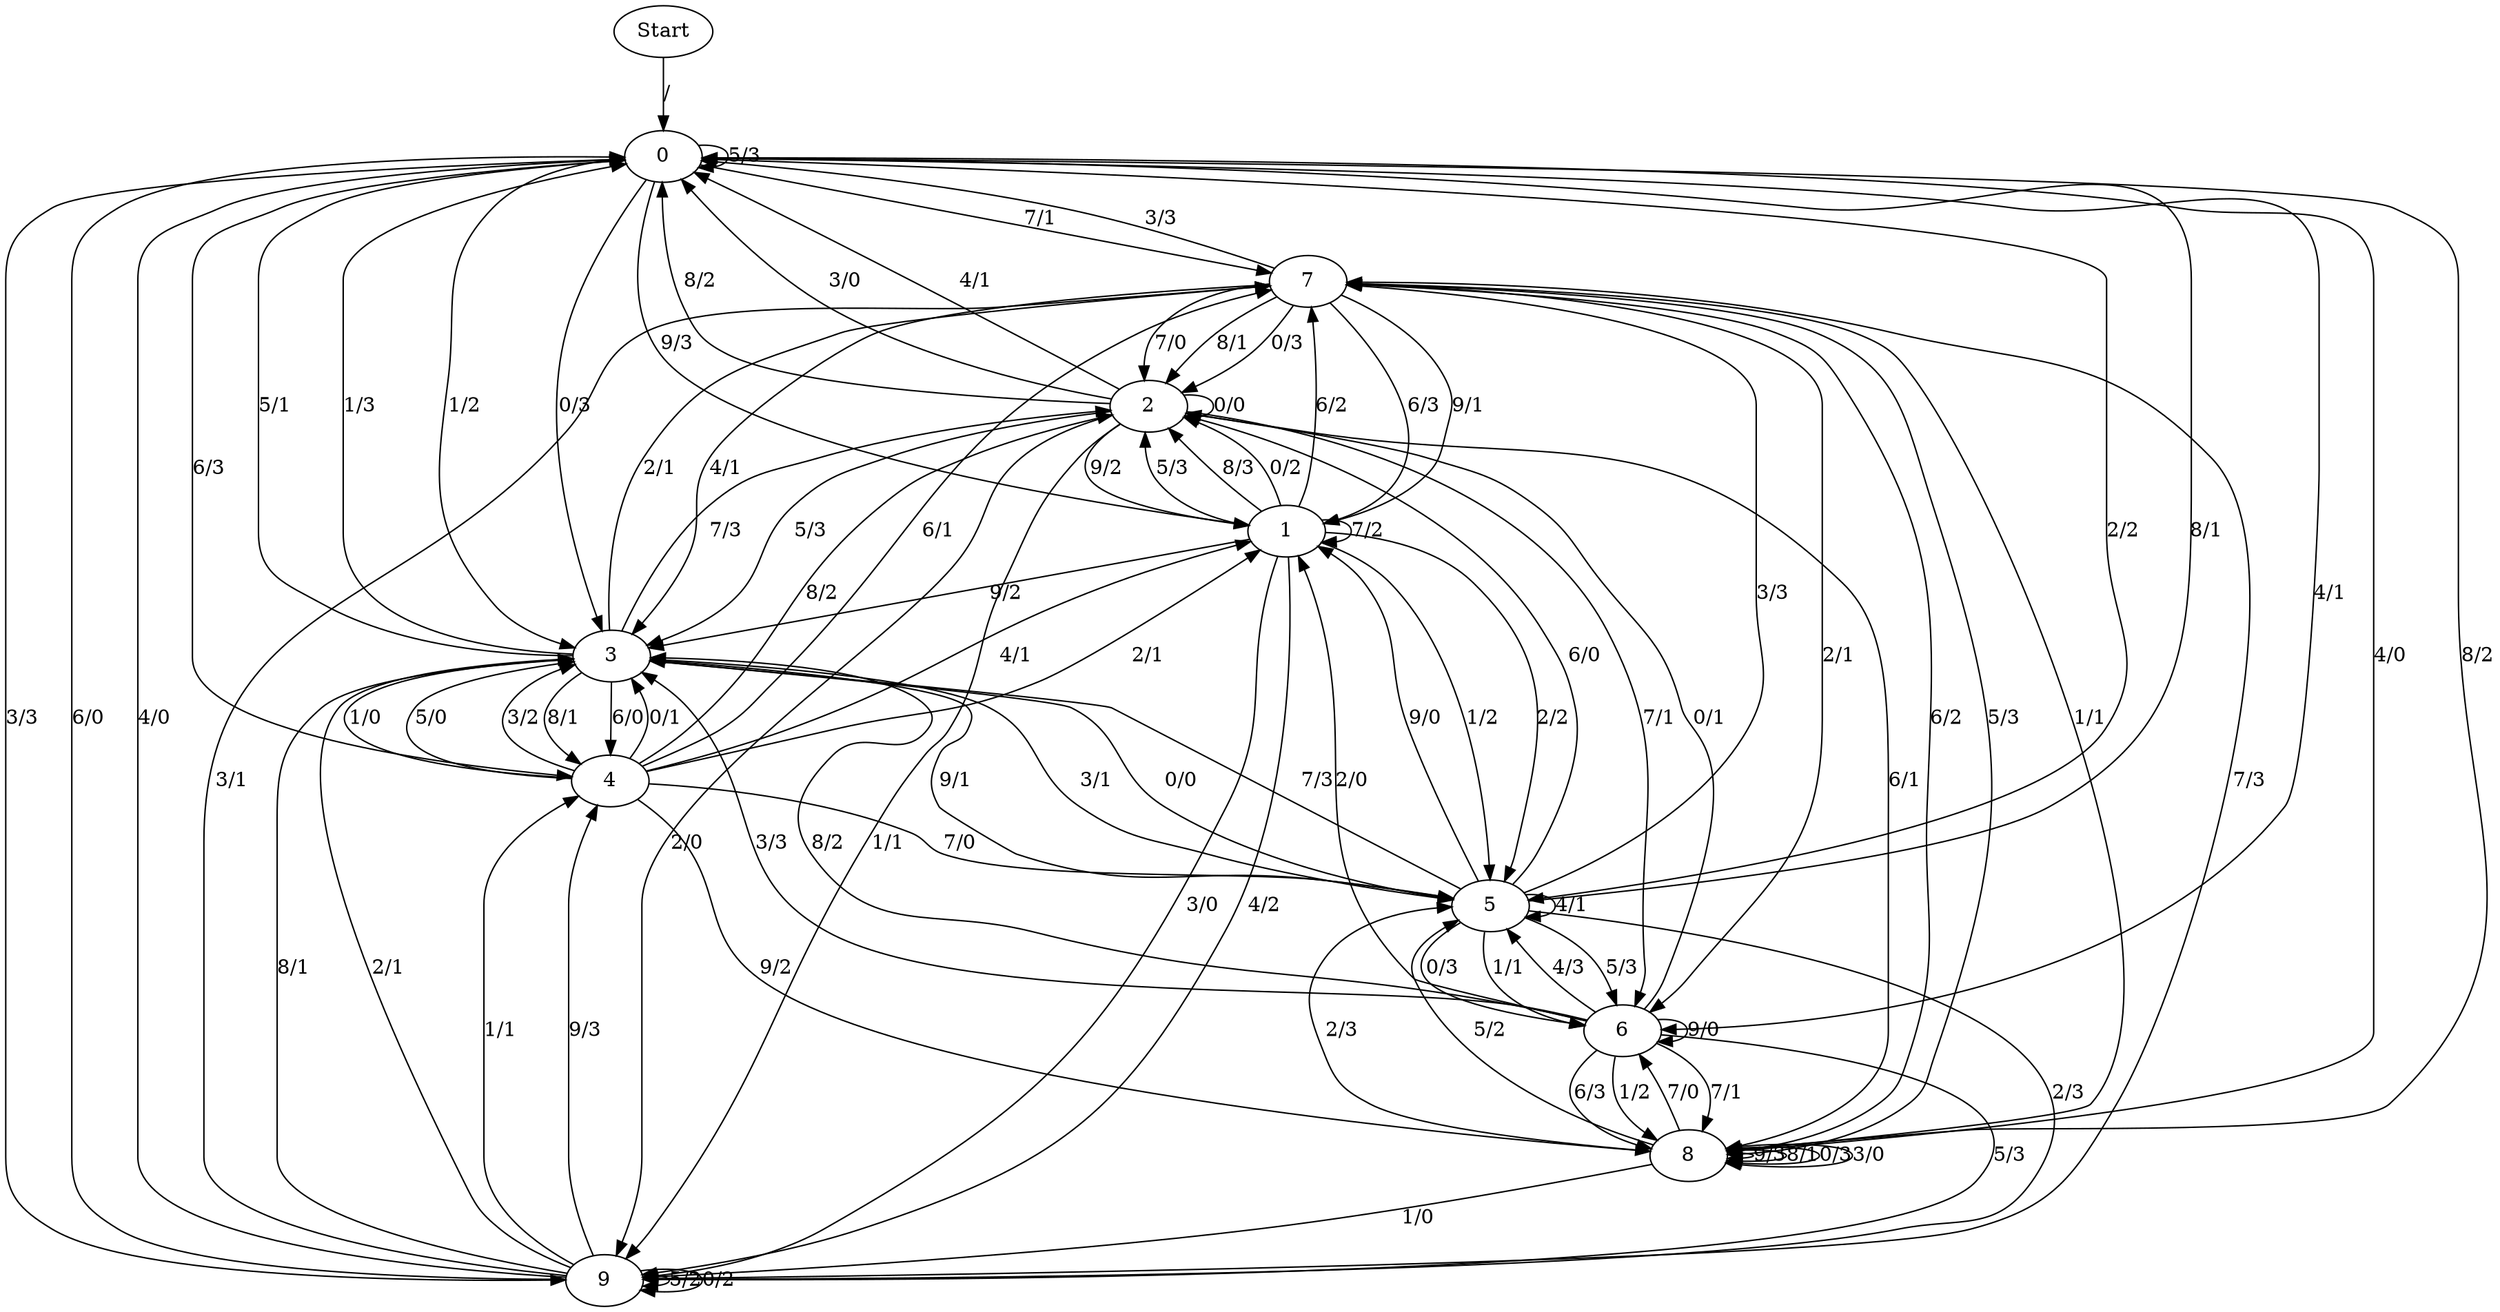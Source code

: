 digraph {
	Start -> 0 [label="/"]
	0 -> 7 [label="7/1"]
	0 -> 9 [label="3/3"]
	0 -> 8 [label="8/2"]
	0 -> 5 [label="2/2"]
	0 -> 3 [label="1/2"]
	0 -> 4 [label="6/3"]
	0 -> 3 [label="0/3"]
	0 -> 6 [label="4/1"]
	0 -> 0 [label="5/3"]
	0 -> 1 [label="9/3"]
	9 -> 9 [label="5/2"]
	9 -> 4 [label="9/3"]
	9 -> 7 [label="3/1"]
	9 -> 9 [label="0/2"]
	9 -> 7 [label="7/3"]
	9 -> 4 [label="1/1"]
	9 -> 3 [label="2/1"]
	9 -> 0 [label="6/0"]
	9 -> 3 [label="8/1"]
	9 -> 0 [label="4/0"]
	8 -> 8 [label="9/3"]
	8 -> 5 [label="2/3"]
	8 -> 0 [label="4/0"]
	8 -> 8 [label="8/1"]
	8 -> 6 [label="7/0"]
	8 -> 9 [label="1/0"]
	8 -> 8 [label="0/3"]
	8 -> 8 [label="3/0"]
	8 -> 7 [label="6/2"]
	8 -> 5 [label="5/2"]
	5 -> 5 [label="4/1"]
	5 -> 6 [label="5/3"]
	5 -> 6 [label="0/3"]
	5 -> 0 [label="8/1"]
	5 -> 1 [label="9/0"]
	5 -> 2 [label="6/0"]
	5 -> 7 [label="3/3"]
	5 -> 9 [label="2/3"]
	5 -> 3 [label="7/3"]
	5 -> 6 [label="1/1"]
	3 -> 5 [label="9/1"]
	3 -> 0 [label="5/1"]
	3 -> 2 [label="7/3"]
	3 -> 4 [label="8/1"]
	3 -> 5 [label="0/0"]
	3 -> 4 [label="6/0"]
	3 -> 7 [label="2/1"]
	3 -> 5 [label="3/1"]
	3 -> 0 [label="1/3"]
	4 -> 3 [label="0/1"]
	4 -> 3 [label="1/0"]
	4 -> 3 [label="5/0"]
	4 -> 8 [label="9/2"]
	4 -> 1 [label="4/1"]
	4 -> 7 [label="6/1"]
	4 -> 5 [label="7/0"]
	4 -> 3 [label="3/2"]
	4 -> 2 [label="8/2"]
	4 -> 1 [label="2/1"]
	7 -> 2 [label="8/1"]
	7 -> 6 [label="2/1"]
	7 -> 3 [label="4/1"]
	7 -> 1 [label="6/3"]
	7 -> 1 [label="9/1"]
	7 -> 0 [label="3/3"]
	7 -> 8 [label="5/3"]
	7 -> 8 [label="1/1"]
	7 -> 2 [label="0/3"]
	7 -> 2 [label="7/0"]
	2 -> 1 [label="9/2"]
	2 -> 8 [label="6/1"]
	2 -> 6 [label="7/1"]
	2 -> 9 [label="2/0"]
	2 -> 0 [label="4/1"]
	2 -> 0 [label="8/2"]
	2 -> 0 [label="3/0"]
	2 -> 3 [label="5/3"]
	2 -> 2 [label="0/0"]
	2 -> 9 [label="1/1"]
	6 -> 8 [label="1/2"]
	6 -> 1 [label="2/0"]
	6 -> 8 [label="7/1"]
	6 -> 5 [label="4/3"]
	6 -> 8 [label="6/3"]
	6 -> 3 [label="8/2"]
	6 -> 6 [label="9/0"]
	6 -> 9 [label="5/3"]
	6 -> 2 [label="0/1"]
	6 -> 3 [label="3/3"]
	1 -> 1 [label="7/2"]
	1 -> 3 [label="9/2"]
	1 -> 2 [label="5/3"]
	1 -> 2 [label="8/3"]
	1 -> 2 [label="0/2"]
	1 -> 5 [label="2/2"]
	1 -> 9 [label="3/0"]
	1 -> 9 [label="4/2"]
	1 -> 7 [label="6/2"]
	1 -> 5 [label="1/2"]
}